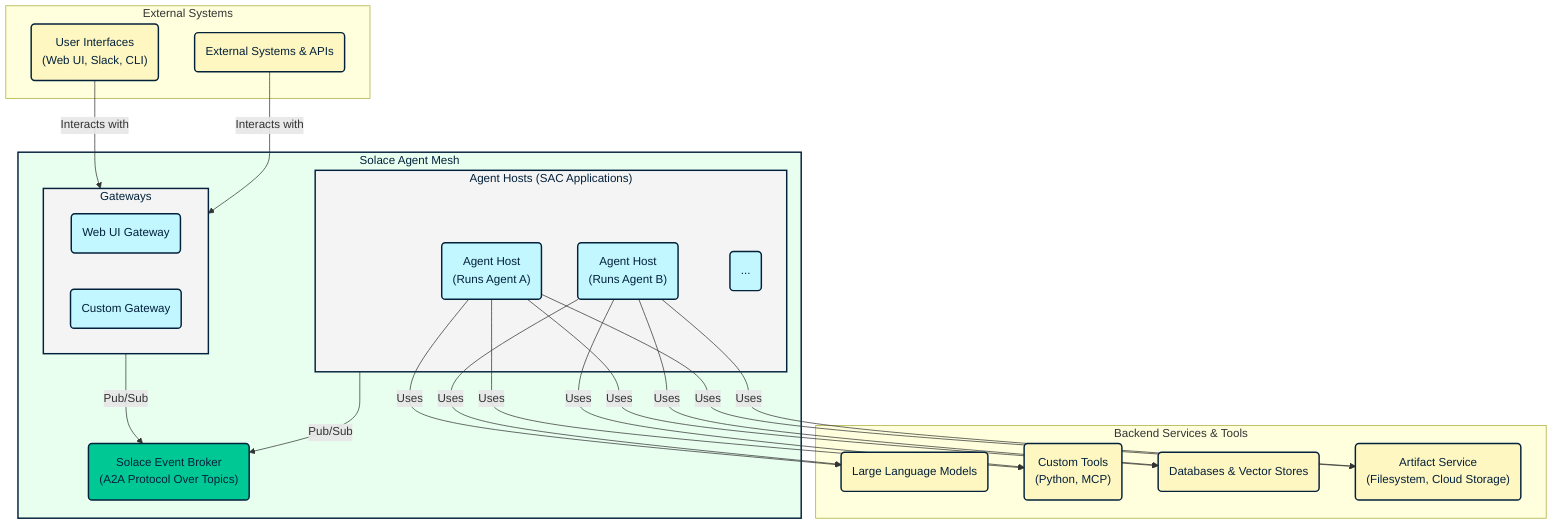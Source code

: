 graph TB
    subgraph External Systems
        direction TB
        UserInterfaces("User Interfaces<br/>(Web UI, Slack, CLI)")
        APIs("External Systems & APIs")
    end

    subgraph SolaceAgentMesh ["Solace Agent Mesh"]
        direction TB
        subgraph Gateways
            WebUIGateway("Web UI Gateway")
            CustomGateway("Custom Gateway")
        end

        Broker("Solace Event Broker<br/>(A2A Protocol Over Topics)")

        subgraph AgentHosts ["Agent Hosts (SAC Applications)"]
            AgentHost1("Agent Host<br/>(Runs Agent A)")
            AgentHost2("Agent Host<br/>(Runs Agent B)")
            AgentHostN("...")
        end
    end

    subgraph BackendServices [Backend Services & Tools]
        direction TB
        LLM("Large Language Models")
        CustomTools("Custom Tools<br/>(Python, MCP)")
        DataStores("Databases & Vector Stores")
        ArtifactService("Artifact Service<br/>(Filesystem, Cloud Storage)")
    end

    %% Connections
    UserInterfaces -- Interacts with --> Gateways
    APIs -- Interacts with --> Gateways

    Gateways -- Pub/Sub --> Broker
    AgentHosts -- Pub/Sub --> Broker

    AgentHost1 -- Uses --> LLM
    AgentHost1 -- Uses --> CustomTools
    AgentHost1 -- Uses --> DataStores
    AgentHost1 -- Uses --> ArtifactService

    AgentHost2 -- Uses --> LLM
    AgentHost2 -- Uses --> CustomTools
    AgentHost2 -- Uses --> DataStores
    AgentHost2 -- Uses --> ArtifactService


    %% Styling
    classDef externalBoxes fill:#FFF7C2,stroke:#03213B,stroke-width:2px,color:#03213B;
    classDef gatewayContainer fill:#F4F4F4,stroke:#03213B,stroke-width:2px,color:#03213B;
    classDef gatewayBoxes fill:#C2F7FF,stroke:#03213B,stroke-width:2px,color:#03213B;
    classDef mesh fill:#E8FFF0,stroke:#03213B,stroke-width:2px,color:#03213B;
    classDef broker fill:#00C895,stroke:#03213B,stroke-width:2px,color:#03213B;
    classDef agentContainer fill:#F4F4F4,stroke:#03213B,stroke-width:2px,color:#03213B;
    classDef agentBoxes fill:#C2F7FF,stroke:#03213B,stroke-width:2px,color:#03213B;
    classDef serviceBoxes fill:#FFF7C2,stroke:#03213B,stroke-width:2px,color:#03213B

    class UserInterfaces,APIs externalBoxes;
    class WebUIGateway,CustomGateway gatewayBoxes;
    class Gateways gatewayContainer;
    class Broker broker;
    class SolaceAgentMesh mesh;
    class AgentHosts agentContainer;
    class AgentHost1,AgentHost2,AgentHostN agentBoxes;
    class LLM,CustomTools,DataStores,ArtifactService serviceBoxes;